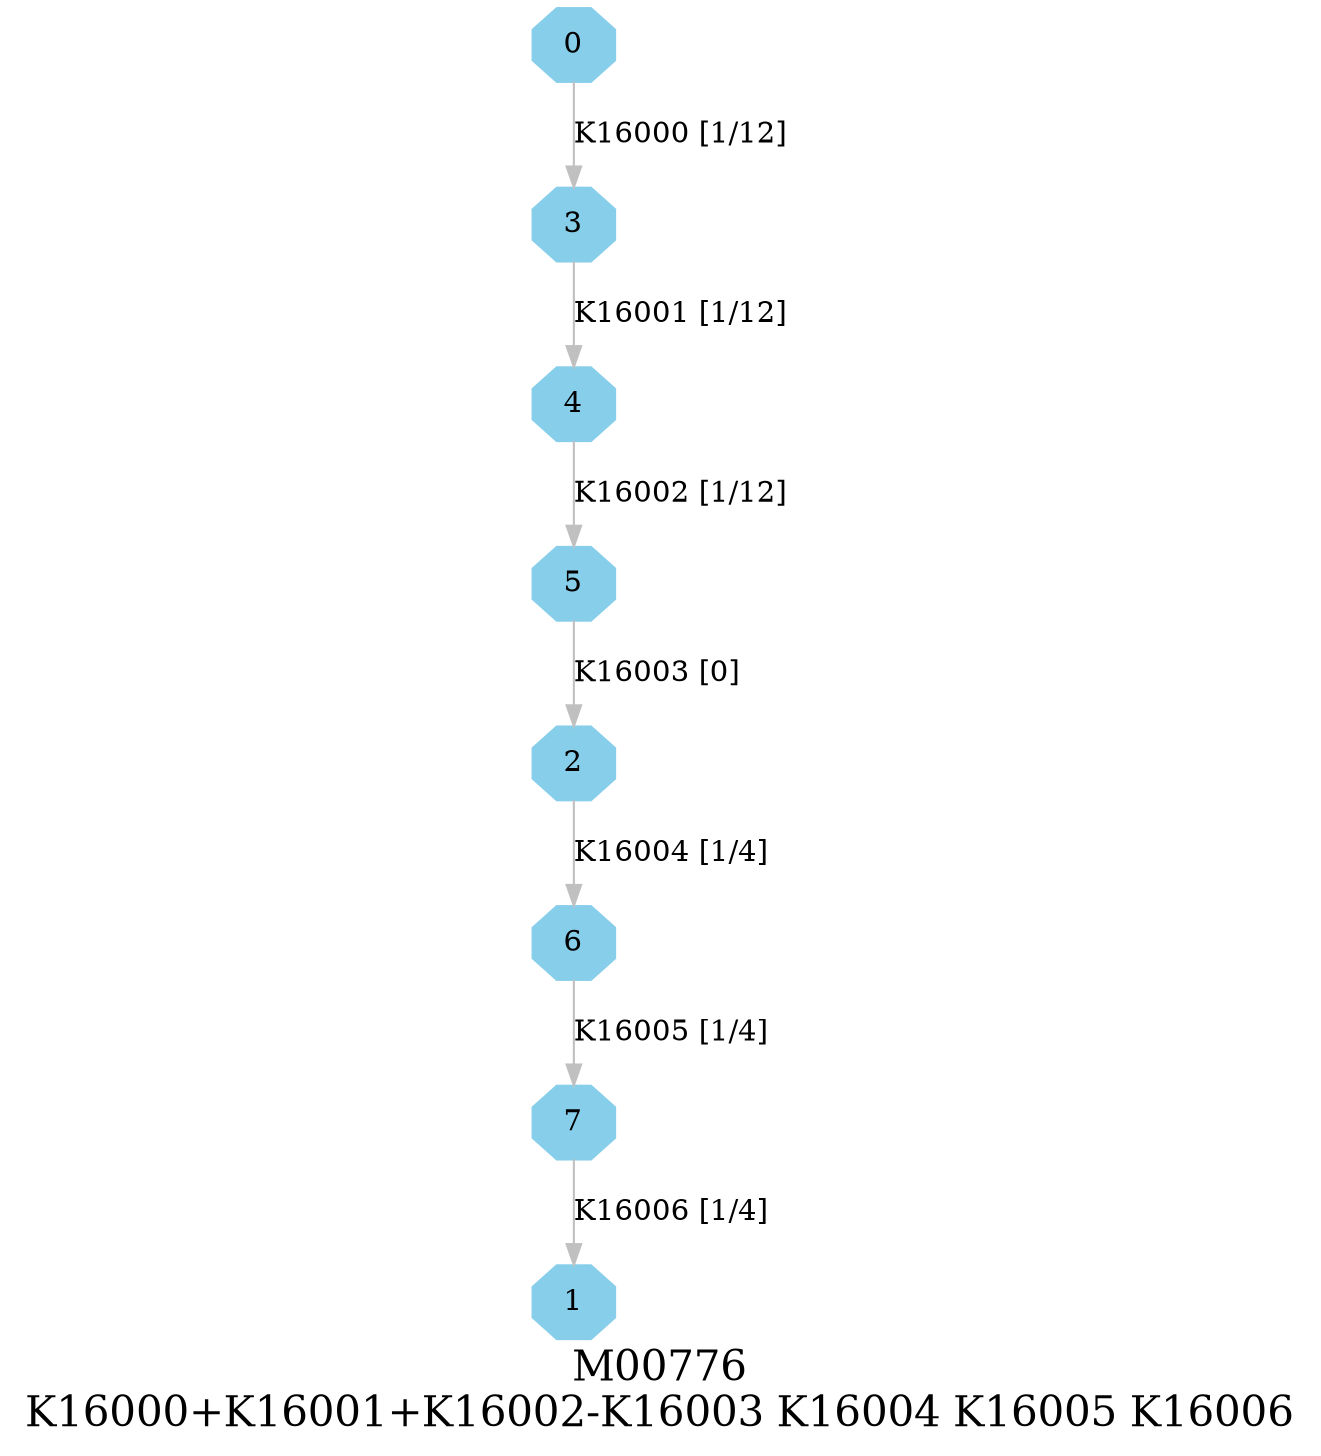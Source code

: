 digraph G {
graph [label="M00776
K16000+K16001+K16002-K16003 K16004 K16005 K16006",fontsize=20];
node [shape=box,style=filled];
edge [len=3,color=grey];
{node [width=.3,height=.3,shape=octagon,style=filled,color=skyblue] 0 1 2 3 4 5 6 7 }
0 -> 3 [label="K16000 [1/12]"];
2 -> 6 [label="K16004 [1/4]"];
3 -> 4 [label="K16001 [1/12]"];
4 -> 5 [label="K16002 [1/12]"];
5 -> 2 [label="K16003 [0]"];
6 -> 7 [label="K16005 [1/4]"];
7 -> 1 [label="K16006 [1/4]"];
}
